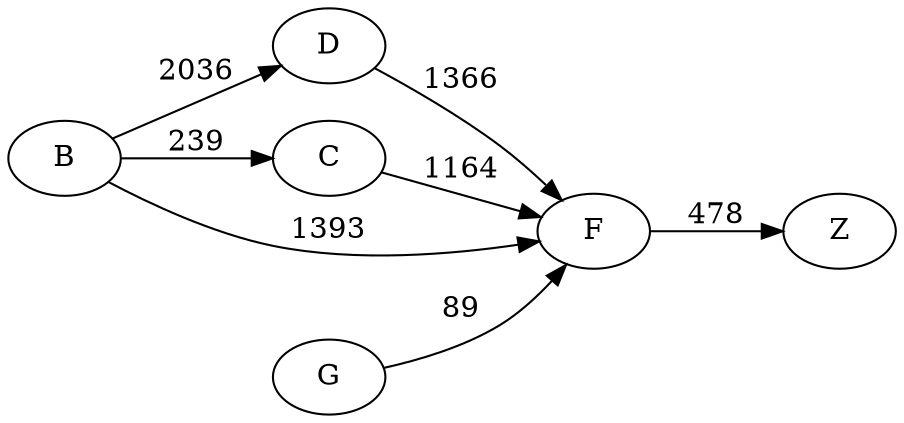 digraph G {
	rankdir=LR size="8,5"
	B
	D
	B -> D [label=2036]
	B
	C
	B -> C [label=239]
	B
	F
	B -> F [label=1393]
	D
	F
	D -> F [label=1366]
	F
	Z
	F -> Z [label=478]
	C
	F
	C -> F [label=1164]
	G
	F
	G -> F [label=89]
}
